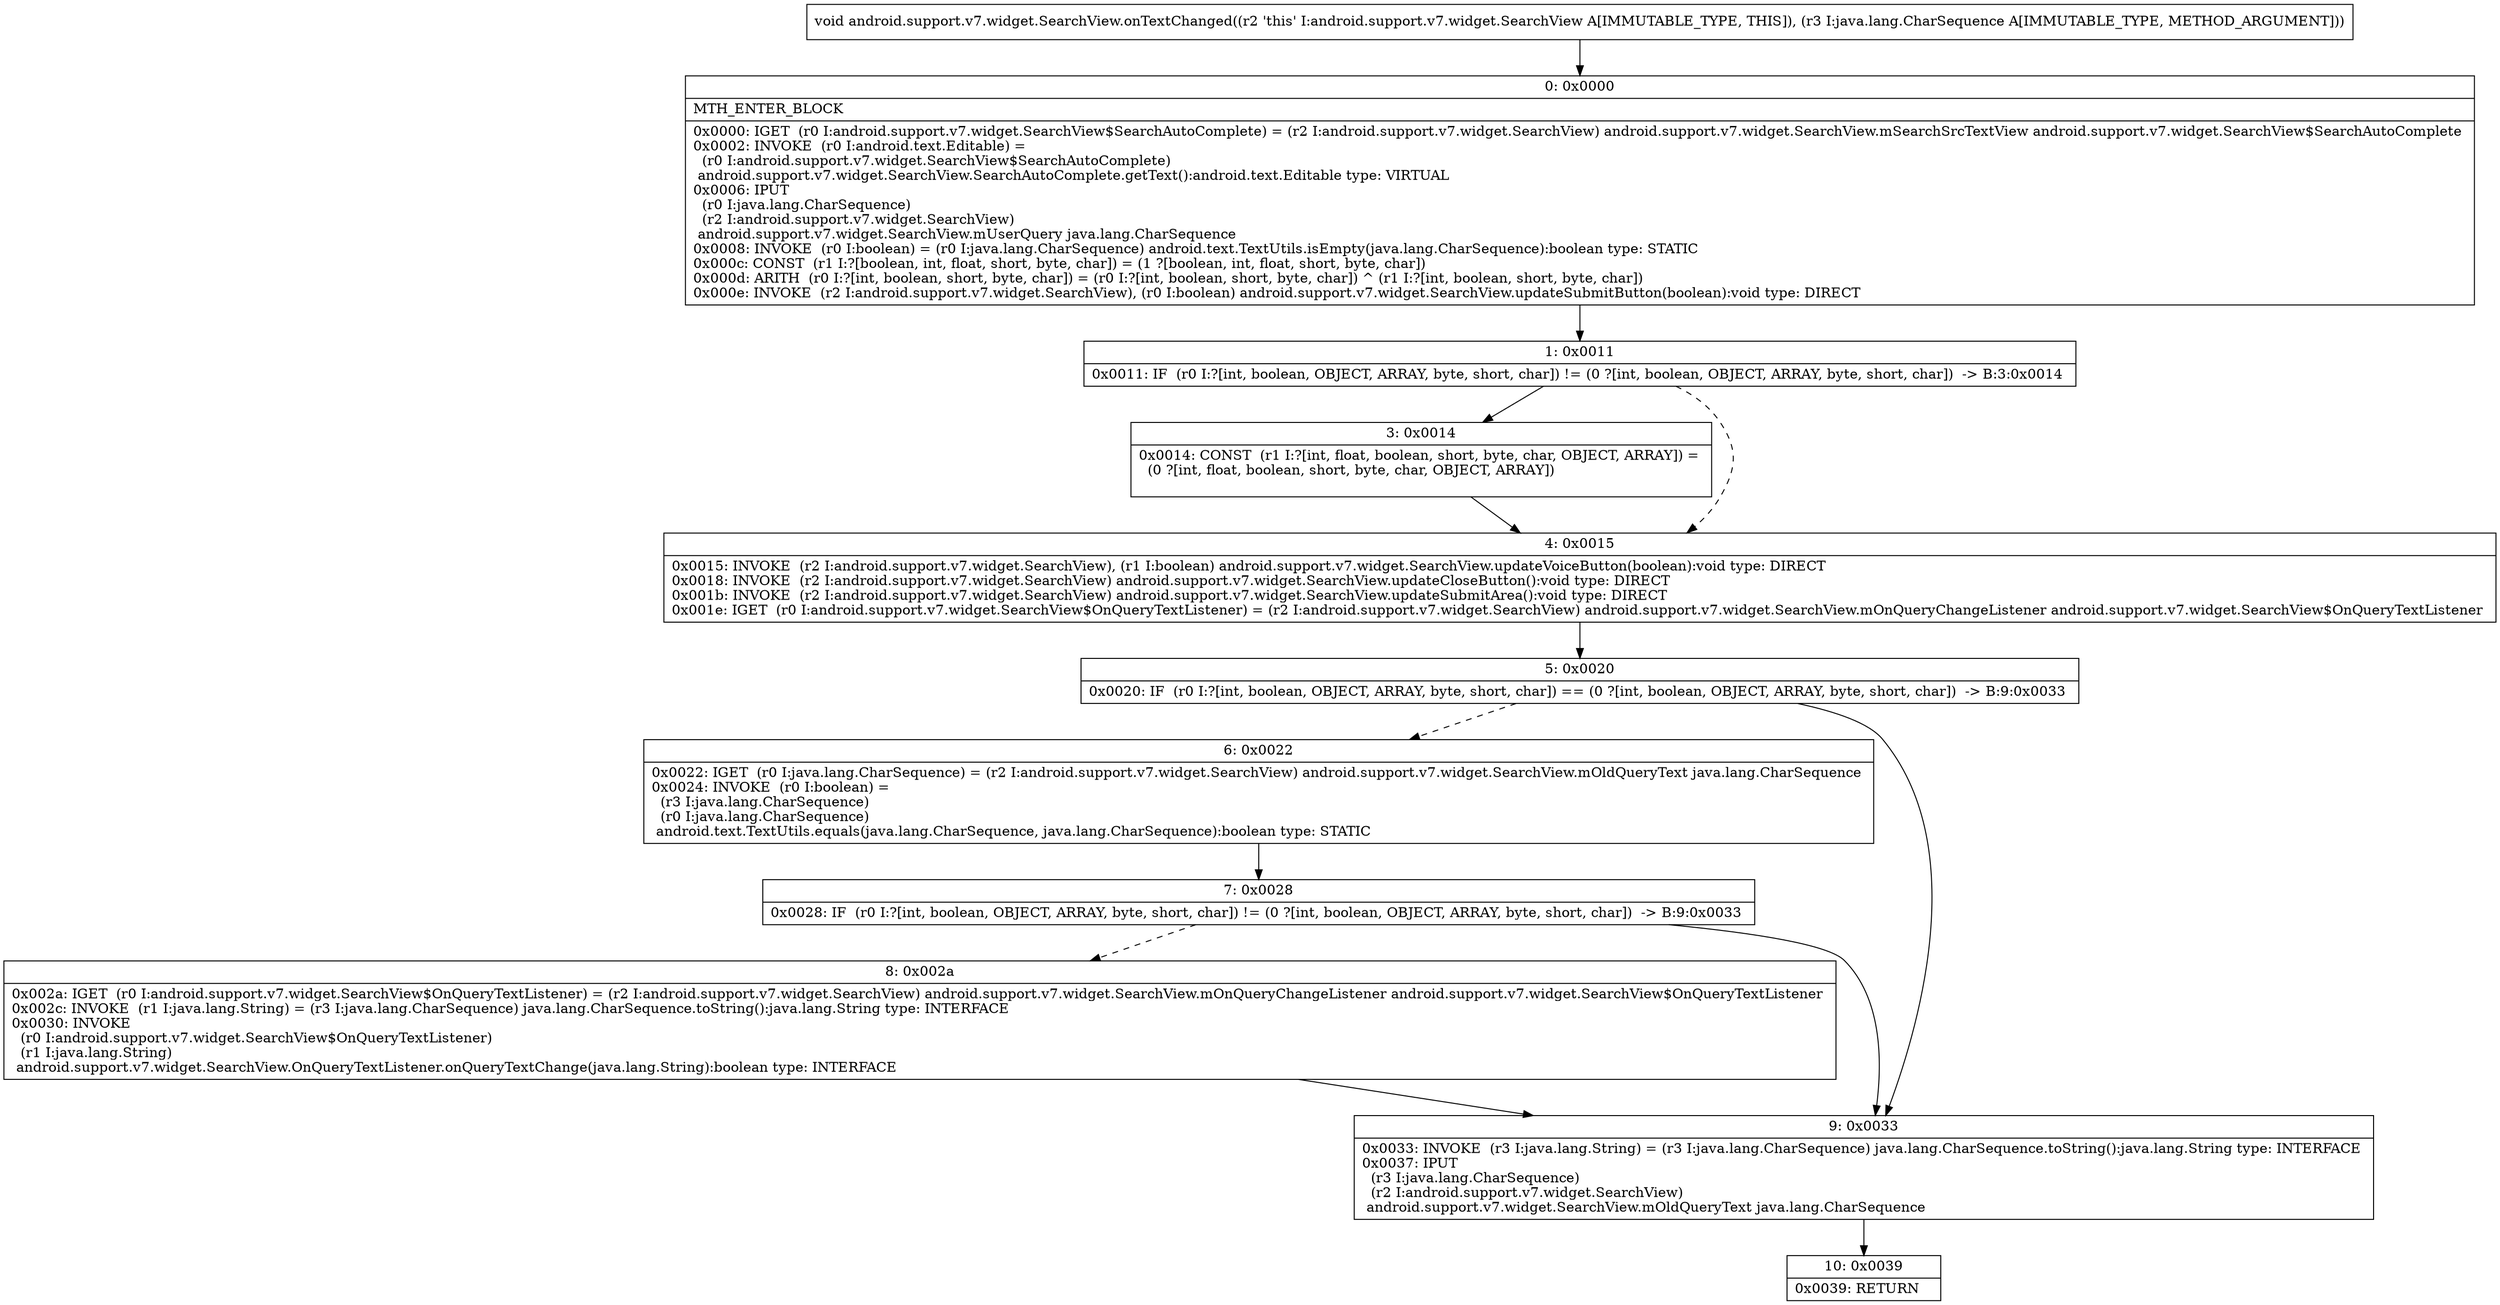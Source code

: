 digraph "CFG forandroid.support.v7.widget.SearchView.onTextChanged(Ljava\/lang\/CharSequence;)V" {
Node_0 [shape=record,label="{0\:\ 0x0000|MTH_ENTER_BLOCK\l|0x0000: IGET  (r0 I:android.support.v7.widget.SearchView$SearchAutoComplete) = (r2 I:android.support.v7.widget.SearchView) android.support.v7.widget.SearchView.mSearchSrcTextView android.support.v7.widget.SearchView$SearchAutoComplete \l0x0002: INVOKE  (r0 I:android.text.Editable) = \l  (r0 I:android.support.v7.widget.SearchView$SearchAutoComplete)\l android.support.v7.widget.SearchView.SearchAutoComplete.getText():android.text.Editable type: VIRTUAL \l0x0006: IPUT  \l  (r0 I:java.lang.CharSequence)\l  (r2 I:android.support.v7.widget.SearchView)\l android.support.v7.widget.SearchView.mUserQuery java.lang.CharSequence \l0x0008: INVOKE  (r0 I:boolean) = (r0 I:java.lang.CharSequence) android.text.TextUtils.isEmpty(java.lang.CharSequence):boolean type: STATIC \l0x000c: CONST  (r1 I:?[boolean, int, float, short, byte, char]) = (1 ?[boolean, int, float, short, byte, char]) \l0x000d: ARITH  (r0 I:?[int, boolean, short, byte, char]) = (r0 I:?[int, boolean, short, byte, char]) ^ (r1 I:?[int, boolean, short, byte, char]) \l0x000e: INVOKE  (r2 I:android.support.v7.widget.SearchView), (r0 I:boolean) android.support.v7.widget.SearchView.updateSubmitButton(boolean):void type: DIRECT \l}"];
Node_1 [shape=record,label="{1\:\ 0x0011|0x0011: IF  (r0 I:?[int, boolean, OBJECT, ARRAY, byte, short, char]) != (0 ?[int, boolean, OBJECT, ARRAY, byte, short, char])  \-\> B:3:0x0014 \l}"];
Node_3 [shape=record,label="{3\:\ 0x0014|0x0014: CONST  (r1 I:?[int, float, boolean, short, byte, char, OBJECT, ARRAY]) = \l  (0 ?[int, float, boolean, short, byte, char, OBJECT, ARRAY])\l \l}"];
Node_4 [shape=record,label="{4\:\ 0x0015|0x0015: INVOKE  (r2 I:android.support.v7.widget.SearchView), (r1 I:boolean) android.support.v7.widget.SearchView.updateVoiceButton(boolean):void type: DIRECT \l0x0018: INVOKE  (r2 I:android.support.v7.widget.SearchView) android.support.v7.widget.SearchView.updateCloseButton():void type: DIRECT \l0x001b: INVOKE  (r2 I:android.support.v7.widget.SearchView) android.support.v7.widget.SearchView.updateSubmitArea():void type: DIRECT \l0x001e: IGET  (r0 I:android.support.v7.widget.SearchView$OnQueryTextListener) = (r2 I:android.support.v7.widget.SearchView) android.support.v7.widget.SearchView.mOnQueryChangeListener android.support.v7.widget.SearchView$OnQueryTextListener \l}"];
Node_5 [shape=record,label="{5\:\ 0x0020|0x0020: IF  (r0 I:?[int, boolean, OBJECT, ARRAY, byte, short, char]) == (0 ?[int, boolean, OBJECT, ARRAY, byte, short, char])  \-\> B:9:0x0033 \l}"];
Node_6 [shape=record,label="{6\:\ 0x0022|0x0022: IGET  (r0 I:java.lang.CharSequence) = (r2 I:android.support.v7.widget.SearchView) android.support.v7.widget.SearchView.mOldQueryText java.lang.CharSequence \l0x0024: INVOKE  (r0 I:boolean) = \l  (r3 I:java.lang.CharSequence)\l  (r0 I:java.lang.CharSequence)\l android.text.TextUtils.equals(java.lang.CharSequence, java.lang.CharSequence):boolean type: STATIC \l}"];
Node_7 [shape=record,label="{7\:\ 0x0028|0x0028: IF  (r0 I:?[int, boolean, OBJECT, ARRAY, byte, short, char]) != (0 ?[int, boolean, OBJECT, ARRAY, byte, short, char])  \-\> B:9:0x0033 \l}"];
Node_8 [shape=record,label="{8\:\ 0x002a|0x002a: IGET  (r0 I:android.support.v7.widget.SearchView$OnQueryTextListener) = (r2 I:android.support.v7.widget.SearchView) android.support.v7.widget.SearchView.mOnQueryChangeListener android.support.v7.widget.SearchView$OnQueryTextListener \l0x002c: INVOKE  (r1 I:java.lang.String) = (r3 I:java.lang.CharSequence) java.lang.CharSequence.toString():java.lang.String type: INTERFACE \l0x0030: INVOKE  \l  (r0 I:android.support.v7.widget.SearchView$OnQueryTextListener)\l  (r1 I:java.lang.String)\l android.support.v7.widget.SearchView.OnQueryTextListener.onQueryTextChange(java.lang.String):boolean type: INTERFACE \l}"];
Node_9 [shape=record,label="{9\:\ 0x0033|0x0033: INVOKE  (r3 I:java.lang.String) = (r3 I:java.lang.CharSequence) java.lang.CharSequence.toString():java.lang.String type: INTERFACE \l0x0037: IPUT  \l  (r3 I:java.lang.CharSequence)\l  (r2 I:android.support.v7.widget.SearchView)\l android.support.v7.widget.SearchView.mOldQueryText java.lang.CharSequence \l}"];
Node_10 [shape=record,label="{10\:\ 0x0039|0x0039: RETURN   \l}"];
MethodNode[shape=record,label="{void android.support.v7.widget.SearchView.onTextChanged((r2 'this' I:android.support.v7.widget.SearchView A[IMMUTABLE_TYPE, THIS]), (r3 I:java.lang.CharSequence A[IMMUTABLE_TYPE, METHOD_ARGUMENT])) }"];
MethodNode -> Node_0;
Node_0 -> Node_1;
Node_1 -> Node_3;
Node_1 -> Node_4[style=dashed];
Node_3 -> Node_4;
Node_4 -> Node_5;
Node_5 -> Node_6[style=dashed];
Node_5 -> Node_9;
Node_6 -> Node_7;
Node_7 -> Node_8[style=dashed];
Node_7 -> Node_9;
Node_8 -> Node_9;
Node_9 -> Node_10;
}

